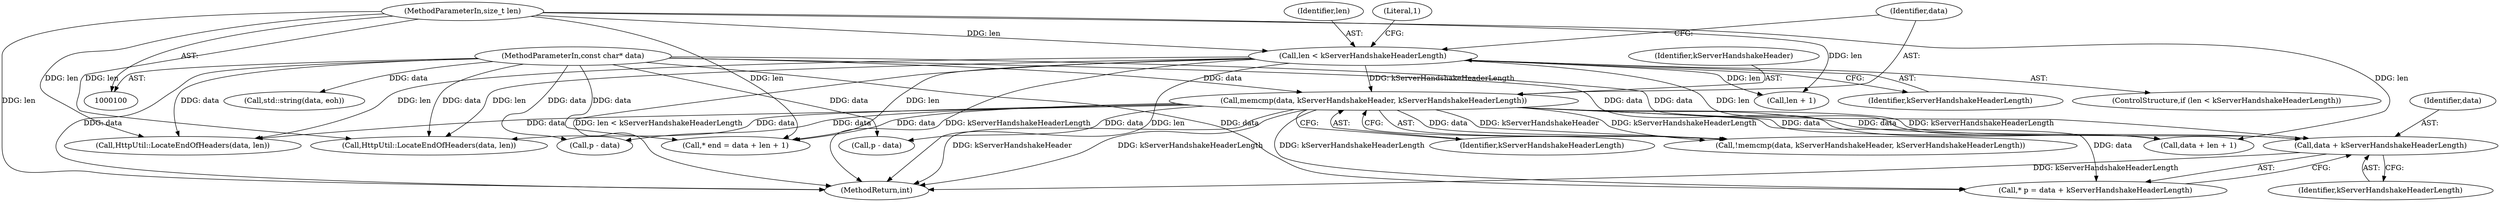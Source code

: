 digraph "1_Chrome_511d0a0a31a54e0cc0f15cb1b977dc9f9b20f0d3_4@pointer" {
"1000145" [label="(Call,data + kServerHandshakeHeaderLength)"];
"1000117" [label="(Call,memcmp(data, kServerHandshakeHeader, kServerHandshakeHeaderLength))"];
"1000101" [label="(MethodParameterIn,const char* data)"];
"1000108" [label="(Call,len < kServerHandshakeHeaderLength)"];
"1000102" [label="(MethodParameterIn,size_t len)"];
"1000145" [label="(Call,data + kServerHandshakeHeaderLength)"];
"1000117" [label="(Call,memcmp(data, kServerHandshakeHeader, kServerHandshakeHeaderLength))"];
"1000151" [label="(Call,data + len + 1)"];
"1000237" [label="(Call,HttpUtil::LocateEndOfHeaders(data, len))"];
"1000102" [label="(MethodParameterIn,size_t len)"];
"1000118" [label="(Identifier,data)"];
"1000143" [label="(Call,* p = data + kServerHandshakeHeaderLength)"];
"1000120" [label="(Identifier,kServerHandshakeHeaderLength)"];
"1000153" [label="(Call,len + 1)"];
"1000101" [label="(MethodParameterIn,const char* data)"];
"1000130" [label="(Call,HttpUtil::LocateEndOfHeaders(data, len))"];
"1000259" [label="(Call,std::string(data, eoh))"];
"1000110" [label="(Identifier,kServerHandshakeHeaderLength)"];
"1000114" [label="(Literal,1)"];
"1000109" [label="(Identifier,len)"];
"1000192" [label="(Call,p - data)"];
"1000147" [label="(Identifier,kServerHandshakeHeaderLength)"];
"1000228" [label="(Call,p - data)"];
"1000149" [label="(Call,* end = data + len + 1)"];
"1000119" [label="(Identifier,kServerHandshakeHeader)"];
"1000146" [label="(Identifier,data)"];
"1000116" [label="(Call,!memcmp(data, kServerHandshakeHeader, kServerHandshakeHeaderLength))"];
"1000108" [label="(Call,len < kServerHandshakeHeaderLength)"];
"1000107" [label="(ControlStructure,if (len < kServerHandshakeHeaderLength))"];
"1000288" [label="(MethodReturn,int)"];
"1000145" -> "1000143"  [label="AST: "];
"1000145" -> "1000147"  [label="CFG: "];
"1000146" -> "1000145"  [label="AST: "];
"1000147" -> "1000145"  [label="AST: "];
"1000143" -> "1000145"  [label="CFG: "];
"1000145" -> "1000288"  [label="DDG: kServerHandshakeHeaderLength"];
"1000117" -> "1000145"  [label="DDG: data"];
"1000117" -> "1000145"  [label="DDG: kServerHandshakeHeaderLength"];
"1000101" -> "1000145"  [label="DDG: data"];
"1000117" -> "1000116"  [label="AST: "];
"1000117" -> "1000120"  [label="CFG: "];
"1000118" -> "1000117"  [label="AST: "];
"1000119" -> "1000117"  [label="AST: "];
"1000120" -> "1000117"  [label="AST: "];
"1000116" -> "1000117"  [label="CFG: "];
"1000117" -> "1000288"  [label="DDG: kServerHandshakeHeaderLength"];
"1000117" -> "1000288"  [label="DDG: kServerHandshakeHeader"];
"1000117" -> "1000116"  [label="DDG: data"];
"1000117" -> "1000116"  [label="DDG: kServerHandshakeHeader"];
"1000117" -> "1000116"  [label="DDG: kServerHandshakeHeaderLength"];
"1000101" -> "1000117"  [label="DDG: data"];
"1000108" -> "1000117"  [label="DDG: kServerHandshakeHeaderLength"];
"1000117" -> "1000130"  [label="DDG: data"];
"1000117" -> "1000143"  [label="DDG: data"];
"1000117" -> "1000143"  [label="DDG: kServerHandshakeHeaderLength"];
"1000117" -> "1000149"  [label="DDG: data"];
"1000117" -> "1000151"  [label="DDG: data"];
"1000117" -> "1000192"  [label="DDG: data"];
"1000117" -> "1000228"  [label="DDG: data"];
"1000117" -> "1000237"  [label="DDG: data"];
"1000101" -> "1000100"  [label="AST: "];
"1000101" -> "1000288"  [label="DDG: data"];
"1000101" -> "1000130"  [label="DDG: data"];
"1000101" -> "1000143"  [label="DDG: data"];
"1000101" -> "1000149"  [label="DDG: data"];
"1000101" -> "1000151"  [label="DDG: data"];
"1000101" -> "1000192"  [label="DDG: data"];
"1000101" -> "1000228"  [label="DDG: data"];
"1000101" -> "1000237"  [label="DDG: data"];
"1000101" -> "1000259"  [label="DDG: data"];
"1000108" -> "1000107"  [label="AST: "];
"1000108" -> "1000110"  [label="CFG: "];
"1000109" -> "1000108"  [label="AST: "];
"1000110" -> "1000108"  [label="AST: "];
"1000114" -> "1000108"  [label="CFG: "];
"1000118" -> "1000108"  [label="CFG: "];
"1000108" -> "1000288"  [label="DDG: len < kServerHandshakeHeaderLength"];
"1000108" -> "1000288"  [label="DDG: kServerHandshakeHeaderLength"];
"1000108" -> "1000288"  [label="DDG: len"];
"1000102" -> "1000108"  [label="DDG: len"];
"1000108" -> "1000130"  [label="DDG: len"];
"1000108" -> "1000149"  [label="DDG: len"];
"1000108" -> "1000151"  [label="DDG: len"];
"1000108" -> "1000153"  [label="DDG: len"];
"1000108" -> "1000237"  [label="DDG: len"];
"1000102" -> "1000100"  [label="AST: "];
"1000102" -> "1000288"  [label="DDG: len"];
"1000102" -> "1000130"  [label="DDG: len"];
"1000102" -> "1000149"  [label="DDG: len"];
"1000102" -> "1000151"  [label="DDG: len"];
"1000102" -> "1000153"  [label="DDG: len"];
"1000102" -> "1000237"  [label="DDG: len"];
}
